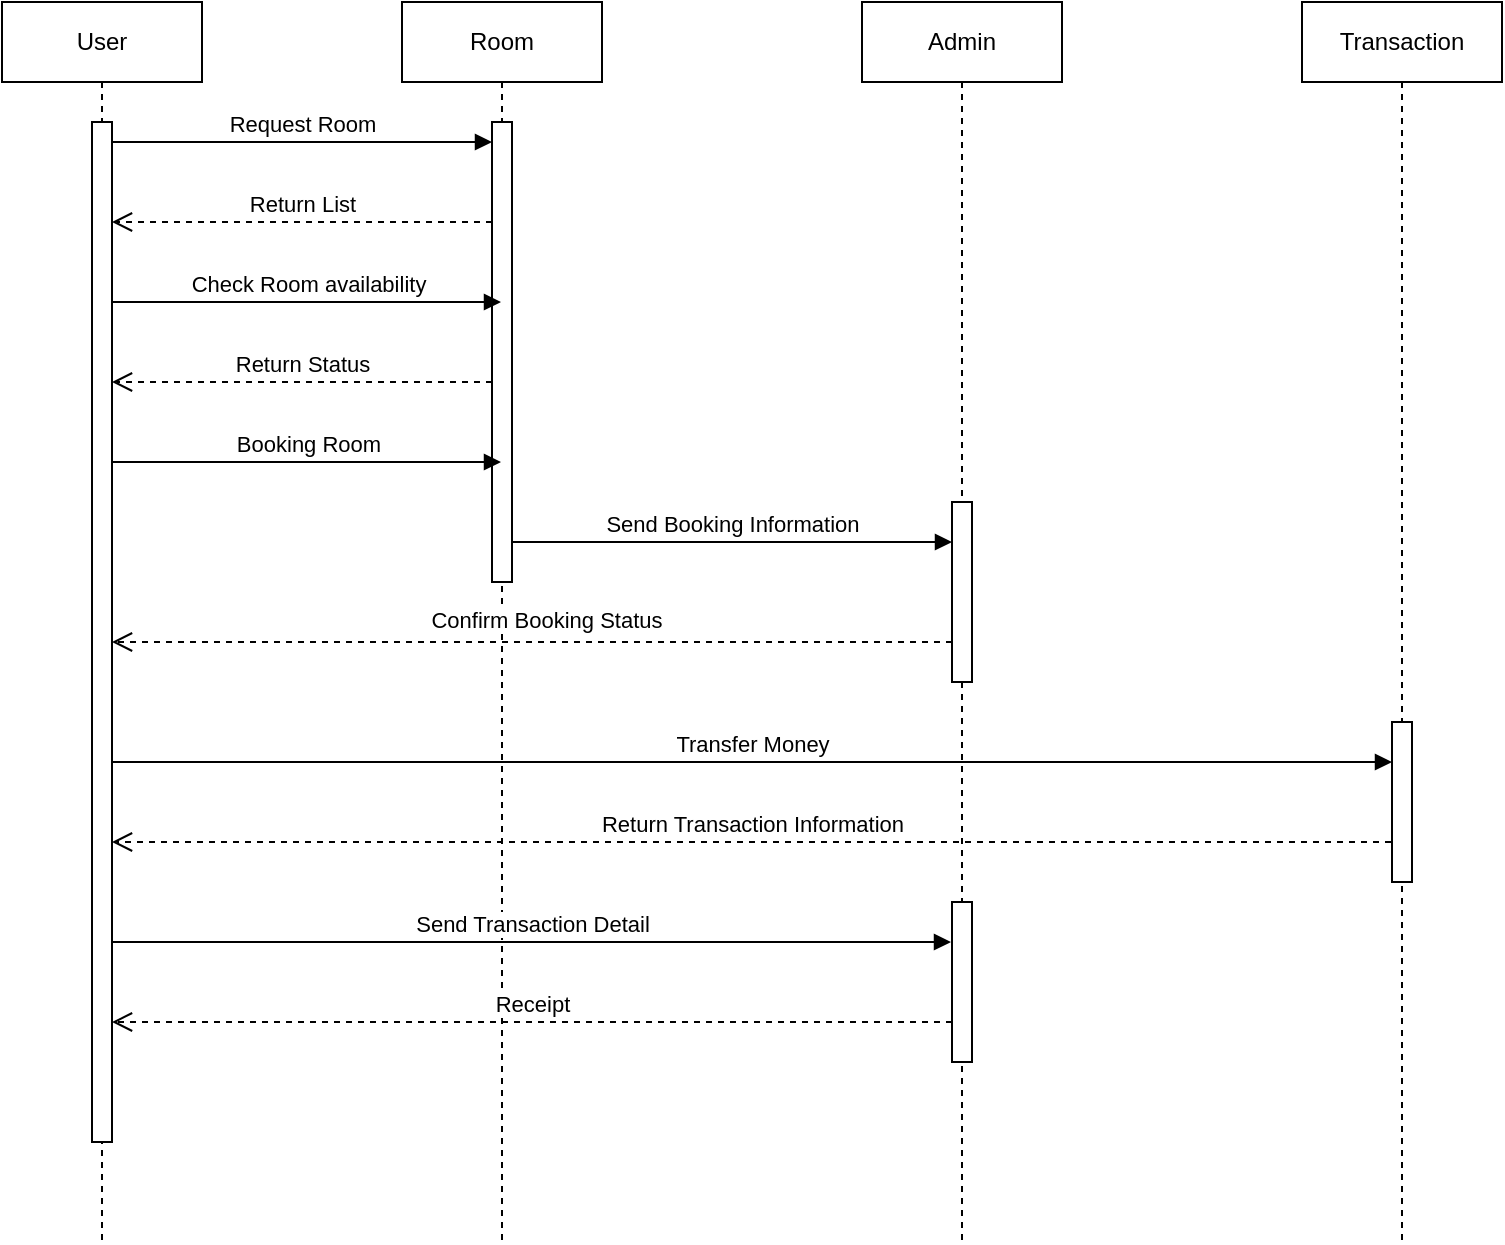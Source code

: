 <mxfile version="22.0.3" type="device">
  <diagram name="Page-1" id="l5HkgzIQC3VBBdhDvF50">
    <mxGraphModel dx="794" dy="456" grid="1" gridSize="10" guides="1" tooltips="1" connect="1" arrows="1" fold="1" page="1" pageScale="1" pageWidth="827" pageHeight="1169" math="0" shadow="0">
      <root>
        <mxCell id="0" />
        <mxCell id="1" parent="0" />
        <mxCell id="sPJFEUceuHt_HIlLNjjZ-1" value="Room" style="shape=umlLifeline;perimeter=lifelinePerimeter;whiteSpace=wrap;html=1;container=1;dropTarget=0;collapsible=0;recursiveResize=0;outlineConnect=0;portConstraint=eastwest;newEdgeStyle={&quot;curved&quot;:0,&quot;rounded&quot;:0};" vertex="1" parent="1">
          <mxGeometry x="260" y="280" width="100" height="620" as="geometry" />
        </mxCell>
        <mxCell id="sPJFEUceuHt_HIlLNjjZ-6" value="" style="html=1;points=[[0,0,0,0,5],[0,1,0,0,-5],[1,0,0,0,5],[1,1,0,0,-5]];perimeter=orthogonalPerimeter;outlineConnect=0;targetShapes=umlLifeline;portConstraint=eastwest;newEdgeStyle={&quot;curved&quot;:0,&quot;rounded&quot;:0};" vertex="1" parent="sPJFEUceuHt_HIlLNjjZ-1">
          <mxGeometry x="45" y="60" width="10" height="230" as="geometry" />
        </mxCell>
        <mxCell id="sPJFEUceuHt_HIlLNjjZ-2" value="User" style="shape=umlLifeline;perimeter=lifelinePerimeter;whiteSpace=wrap;html=1;container=1;dropTarget=0;collapsible=0;recursiveResize=0;outlineConnect=0;portConstraint=eastwest;newEdgeStyle={&quot;curved&quot;:0,&quot;rounded&quot;:0};" vertex="1" parent="1">
          <mxGeometry x="60" y="280" width="100" height="620" as="geometry" />
        </mxCell>
        <mxCell id="sPJFEUceuHt_HIlLNjjZ-5" value="" style="html=1;points=[[0,0,0,0,5],[0,1,0,0,-5],[1,0,0,0,5],[1,1,0,0,-5]];perimeter=orthogonalPerimeter;outlineConnect=0;targetShapes=umlLifeline;portConstraint=eastwest;newEdgeStyle={&quot;curved&quot;:0,&quot;rounded&quot;:0};" vertex="1" parent="sPJFEUceuHt_HIlLNjjZ-2">
          <mxGeometry x="45" y="60" width="10" height="510" as="geometry" />
        </mxCell>
        <mxCell id="sPJFEUceuHt_HIlLNjjZ-3" value="Admin" style="shape=umlLifeline;perimeter=lifelinePerimeter;whiteSpace=wrap;html=1;container=1;dropTarget=0;collapsible=0;recursiveResize=0;outlineConnect=0;portConstraint=eastwest;newEdgeStyle={&quot;curved&quot;:0,&quot;rounded&quot;:0};" vertex="1" parent="1">
          <mxGeometry x="490" y="280" width="100" height="620" as="geometry" />
        </mxCell>
        <mxCell id="sPJFEUceuHt_HIlLNjjZ-17" value="" style="html=1;points=[[0,0,0,0,5],[0,1,0,0,-5],[1,0,0,0,5],[1,1,0,0,-5]];perimeter=orthogonalPerimeter;outlineConnect=0;targetShapes=umlLifeline;portConstraint=eastwest;newEdgeStyle={&quot;curved&quot;:0,&quot;rounded&quot;:0};" vertex="1" parent="sPJFEUceuHt_HIlLNjjZ-3">
          <mxGeometry x="45" y="250" width="10" height="90" as="geometry" />
        </mxCell>
        <mxCell id="sPJFEUceuHt_HIlLNjjZ-23" value="" style="html=1;points=[[0,0,0,0,5],[0,1,0,0,-5],[1,0,0,0,5],[1,1,0,0,-5]];perimeter=orthogonalPerimeter;outlineConnect=0;targetShapes=umlLifeline;portConstraint=eastwest;newEdgeStyle={&quot;curved&quot;:0,&quot;rounded&quot;:0};" vertex="1" parent="sPJFEUceuHt_HIlLNjjZ-3">
          <mxGeometry x="45" y="450" width="10" height="80" as="geometry" />
        </mxCell>
        <mxCell id="sPJFEUceuHt_HIlLNjjZ-4" value="Transaction" style="shape=umlLifeline;perimeter=lifelinePerimeter;whiteSpace=wrap;html=1;container=1;dropTarget=0;collapsible=0;recursiveResize=0;outlineConnect=0;portConstraint=eastwest;newEdgeStyle={&quot;curved&quot;:0,&quot;rounded&quot;:0};" vertex="1" parent="1">
          <mxGeometry x="710" y="280" width="100" height="620" as="geometry" />
        </mxCell>
        <mxCell id="sPJFEUceuHt_HIlLNjjZ-20" value="" style="html=1;points=[[0,0,0,0,5],[0,1,0,0,-5],[1,0,0,0,5],[1,1,0,0,-5]];perimeter=orthogonalPerimeter;outlineConnect=0;targetShapes=umlLifeline;portConstraint=eastwest;newEdgeStyle={&quot;curved&quot;:0,&quot;rounded&quot;:0};" vertex="1" parent="sPJFEUceuHt_HIlLNjjZ-4">
          <mxGeometry x="45" y="360" width="10" height="80" as="geometry" />
        </mxCell>
        <mxCell id="sPJFEUceuHt_HIlLNjjZ-9" value="Request Room" style="html=1;verticalAlign=bottom;endArrow=block;curved=0;rounded=0;entryX=0;entryY=0;entryDx=0;entryDy=5;entryPerimeter=0;exitX=1;exitY=0;exitDx=0;exitDy=5;exitPerimeter=0;" edge="1" parent="1">
          <mxGeometry width="80" relative="1" as="geometry">
            <mxPoint x="115" y="350" as="sourcePoint" />
            <mxPoint x="305" y="350" as="targetPoint" />
            <mxPoint as="offset" />
          </mxGeometry>
        </mxCell>
        <mxCell id="sPJFEUceuHt_HIlLNjjZ-10" value="Return List" style="html=1;verticalAlign=bottom;endArrow=open;dashed=1;endSize=8;curved=0;rounded=0;" edge="1" parent="1">
          <mxGeometry relative="1" as="geometry">
            <mxPoint x="305" y="390" as="sourcePoint" />
            <mxPoint x="115" y="390" as="targetPoint" />
            <mxPoint as="offset" />
          </mxGeometry>
        </mxCell>
        <mxCell id="sPJFEUceuHt_HIlLNjjZ-11" value="Check Room availability" style="html=1;verticalAlign=bottom;endArrow=block;curved=0;rounded=0;" edge="1" parent="1">
          <mxGeometry width="80" relative="1" as="geometry">
            <mxPoint x="115" y="430" as="sourcePoint" />
            <mxPoint x="309.5" y="430" as="targetPoint" />
          </mxGeometry>
        </mxCell>
        <mxCell id="sPJFEUceuHt_HIlLNjjZ-13" value="Return Status" style="html=1;verticalAlign=bottom;endArrow=open;dashed=1;endSize=8;curved=0;rounded=0;" edge="1" parent="1">
          <mxGeometry relative="1" as="geometry">
            <mxPoint x="305" y="470" as="sourcePoint" />
            <mxPoint x="115" y="470" as="targetPoint" />
          </mxGeometry>
        </mxCell>
        <mxCell id="sPJFEUceuHt_HIlLNjjZ-14" value="Booking Room" style="html=1;verticalAlign=bottom;endArrow=block;curved=0;rounded=0;" edge="1" parent="1">
          <mxGeometry width="80" relative="1" as="geometry">
            <mxPoint x="115" y="510" as="sourcePoint" />
            <mxPoint x="309.5" y="510" as="targetPoint" />
          </mxGeometry>
        </mxCell>
        <mxCell id="sPJFEUceuHt_HIlLNjjZ-16" value="Send Booking Information" style="html=1;verticalAlign=bottom;endArrow=block;curved=0;rounded=0;" edge="1" parent="1" source="sPJFEUceuHt_HIlLNjjZ-6" target="sPJFEUceuHt_HIlLNjjZ-17">
          <mxGeometry width="80" relative="1" as="geometry">
            <mxPoint x="370" y="550" as="sourcePoint" />
            <mxPoint x="460" y="550" as="targetPoint" />
            <Array as="points">
              <mxPoint x="430" y="550" />
            </Array>
            <mxPoint as="offset" />
          </mxGeometry>
        </mxCell>
        <mxCell id="sPJFEUceuHt_HIlLNjjZ-18" value="" style="html=1;verticalAlign=bottom;endArrow=open;dashed=1;endSize=8;curved=0;rounded=0;" edge="1" parent="1" source="sPJFEUceuHt_HIlLNjjZ-17" target="sPJFEUceuHt_HIlLNjjZ-5">
          <mxGeometry x="-0.051" y="-10" relative="1" as="geometry">
            <mxPoint x="530" y="600" as="sourcePoint" />
            <mxPoint x="120" y="600" as="targetPoint" />
            <Array as="points">
              <mxPoint x="420" y="600" />
            </Array>
            <mxPoint as="offset" />
          </mxGeometry>
        </mxCell>
        <mxCell id="sPJFEUceuHt_HIlLNjjZ-19" value="Confirm Booking Status" style="edgeLabel;html=1;align=center;verticalAlign=middle;resizable=0;points=[];" vertex="1" connectable="0" parent="sPJFEUceuHt_HIlLNjjZ-18">
          <mxGeometry x="-0.03" y="-11" relative="1" as="geometry">
            <mxPoint as="offset" />
          </mxGeometry>
        </mxCell>
        <mxCell id="sPJFEUceuHt_HIlLNjjZ-21" value="Transfer Money" style="html=1;verticalAlign=bottom;endArrow=block;curved=0;rounded=0;" edge="1" parent="1">
          <mxGeometry width="80" relative="1" as="geometry">
            <mxPoint x="115" y="660" as="sourcePoint" />
            <mxPoint x="755" y="660" as="targetPoint" />
          </mxGeometry>
        </mxCell>
        <mxCell id="sPJFEUceuHt_HIlLNjjZ-22" value="Return Transaction Information" style="html=1;verticalAlign=bottom;endArrow=open;dashed=1;endSize=8;curved=0;rounded=0;" edge="1" parent="1" target="sPJFEUceuHt_HIlLNjjZ-5">
          <mxGeometry relative="1" as="geometry">
            <mxPoint x="754.5" y="700" as="sourcePoint" />
            <mxPoint x="160" y="700" as="targetPoint" />
          </mxGeometry>
        </mxCell>
        <mxCell id="sPJFEUceuHt_HIlLNjjZ-24" value="Send Transaction Detail" style="html=1;verticalAlign=bottom;endArrow=block;curved=0;rounded=0;" edge="1" parent="1" source="sPJFEUceuHt_HIlLNjjZ-5">
          <mxGeometry width="80" relative="1" as="geometry">
            <mxPoint x="130" y="750" as="sourcePoint" />
            <mxPoint x="534.5" y="750" as="targetPoint" />
          </mxGeometry>
        </mxCell>
        <mxCell id="sPJFEUceuHt_HIlLNjjZ-25" value="Receipt" style="html=1;verticalAlign=bottom;endArrow=open;dashed=1;endSize=8;curved=0;rounded=0;" edge="1" parent="1">
          <mxGeometry relative="1" as="geometry">
            <mxPoint x="535" y="790" as="sourcePoint" />
            <mxPoint x="115" y="790" as="targetPoint" />
          </mxGeometry>
        </mxCell>
      </root>
    </mxGraphModel>
  </diagram>
</mxfile>
